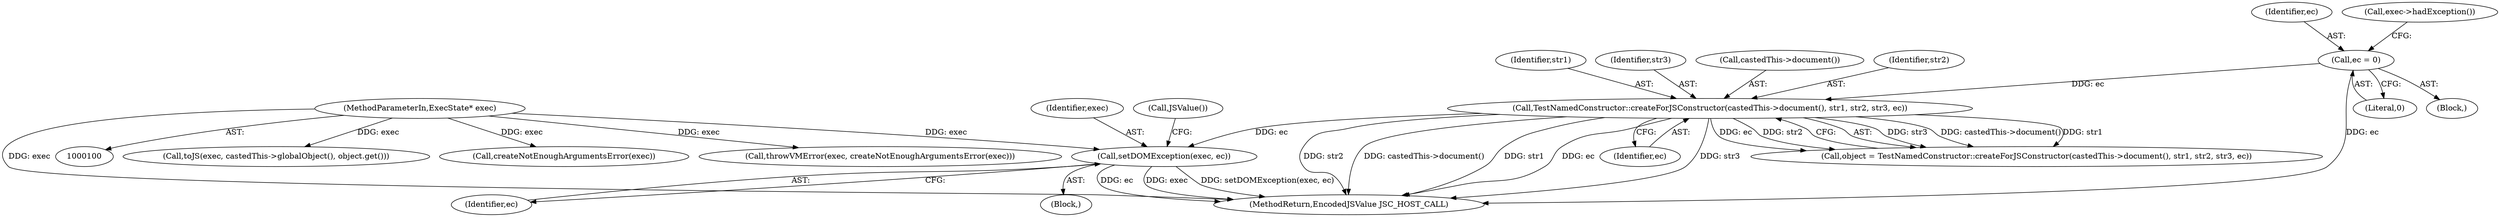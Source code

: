 digraph "0_Chrome_b944f670bb7a8a919daac497a4ea0536c954c201_19@pointer" {
"1000147" [label="(Call,setDOMException(exec, ec))"];
"1000101" [label="(MethodParameterIn,ExecState* exec)"];
"1000138" [label="(Call,TestNamedConstructor::createForJSConstructor(castedThis->document(), str1, str2, str3, ec))"];
"1000114" [label="(Call,ec = 0)"];
"1000160" [label="(MethodReturn,EncodedJSValue JSC_HOST_CALL)"];
"1000138" [label="(Call,TestNamedConstructor::createForJSConstructor(castedThis->document(), str1, str2, str3, ec))"];
"1000148" [label="(Identifier,exec)"];
"1000147" [label="(Call,setDOMException(exec, ec))"];
"1000114" [label="(Call,ec = 0)"];
"1000146" [label="(Block,)"];
"1000115" [label="(Identifier,ec)"];
"1000140" [label="(Identifier,str1)"];
"1000116" [label="(Literal,0)"];
"1000101" [label="(MethodParameterIn,ExecState* exec)"];
"1000156" [label="(Call,toJS(exec, castedThis->globalObject(), object.get()))"];
"1000111" [label="(Call,createNotEnoughArgumentsError(exec))"];
"1000102" [label="(Block,)"];
"1000136" [label="(Call,object = TestNamedConstructor::createForJSConstructor(castedThis->document(), str1, str2, str3, ec))"];
"1000149" [label="(Identifier,ec)"];
"1000119" [label="(Call,exec->hadException())"];
"1000142" [label="(Identifier,str3)"];
"1000139" [label="(Call,castedThis->document())"];
"1000109" [label="(Call,throwVMError(exec, createNotEnoughArgumentsError(exec)))"];
"1000152" [label="(Call,JSValue())"];
"1000141" [label="(Identifier,str2)"];
"1000143" [label="(Identifier,ec)"];
"1000147" -> "1000146"  [label="AST: "];
"1000147" -> "1000149"  [label="CFG: "];
"1000148" -> "1000147"  [label="AST: "];
"1000149" -> "1000147"  [label="AST: "];
"1000152" -> "1000147"  [label="CFG: "];
"1000147" -> "1000160"  [label="DDG: ec"];
"1000147" -> "1000160"  [label="DDG: exec"];
"1000147" -> "1000160"  [label="DDG: setDOMException(exec, ec)"];
"1000101" -> "1000147"  [label="DDG: exec"];
"1000138" -> "1000147"  [label="DDG: ec"];
"1000101" -> "1000100"  [label="AST: "];
"1000101" -> "1000160"  [label="DDG: exec"];
"1000101" -> "1000109"  [label="DDG: exec"];
"1000101" -> "1000111"  [label="DDG: exec"];
"1000101" -> "1000156"  [label="DDG: exec"];
"1000138" -> "1000136"  [label="AST: "];
"1000138" -> "1000143"  [label="CFG: "];
"1000139" -> "1000138"  [label="AST: "];
"1000140" -> "1000138"  [label="AST: "];
"1000141" -> "1000138"  [label="AST: "];
"1000142" -> "1000138"  [label="AST: "];
"1000143" -> "1000138"  [label="AST: "];
"1000136" -> "1000138"  [label="CFG: "];
"1000138" -> "1000160"  [label="DDG: str3"];
"1000138" -> "1000160"  [label="DDG: str2"];
"1000138" -> "1000160"  [label="DDG: castedThis->document()"];
"1000138" -> "1000160"  [label="DDG: str1"];
"1000138" -> "1000160"  [label="DDG: ec"];
"1000138" -> "1000136"  [label="DDG: str3"];
"1000138" -> "1000136"  [label="DDG: castedThis->document()"];
"1000138" -> "1000136"  [label="DDG: str1"];
"1000138" -> "1000136"  [label="DDG: ec"];
"1000138" -> "1000136"  [label="DDG: str2"];
"1000114" -> "1000138"  [label="DDG: ec"];
"1000114" -> "1000102"  [label="AST: "];
"1000114" -> "1000116"  [label="CFG: "];
"1000115" -> "1000114"  [label="AST: "];
"1000116" -> "1000114"  [label="AST: "];
"1000119" -> "1000114"  [label="CFG: "];
"1000114" -> "1000160"  [label="DDG: ec"];
}
